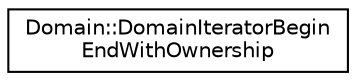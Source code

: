 digraph "Graphical Class Hierarchy"
{
 // LATEX_PDF_SIZE
  edge [fontname="Helvetica",fontsize="10",labelfontname="Helvetica",labelfontsize="10"];
  node [fontname="Helvetica",fontsize="10",shape=record];
  rankdir="LR";
  Node0 [label="Domain::DomainIteratorBegin\lEndWithOwnership",height=0.2,width=0.4,color="black", fillcolor="white", style="filled",URL="$structoperations__research_1_1_domain_1_1_domain_iterator_begin_end_with_ownership.html",tooltip=" "];
}
